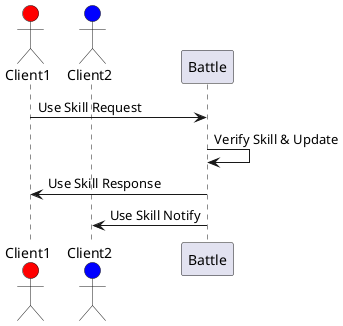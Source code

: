 @startuml
actor Client1 #red
actor Client2 #blue
participant Battle

Client1->Battle: Use Skill Request
Battle->Battle: Verify Skill & Update
Battle->Client1: Use Skill Response
Battle->Client2: Use Skill Notify

@enduml